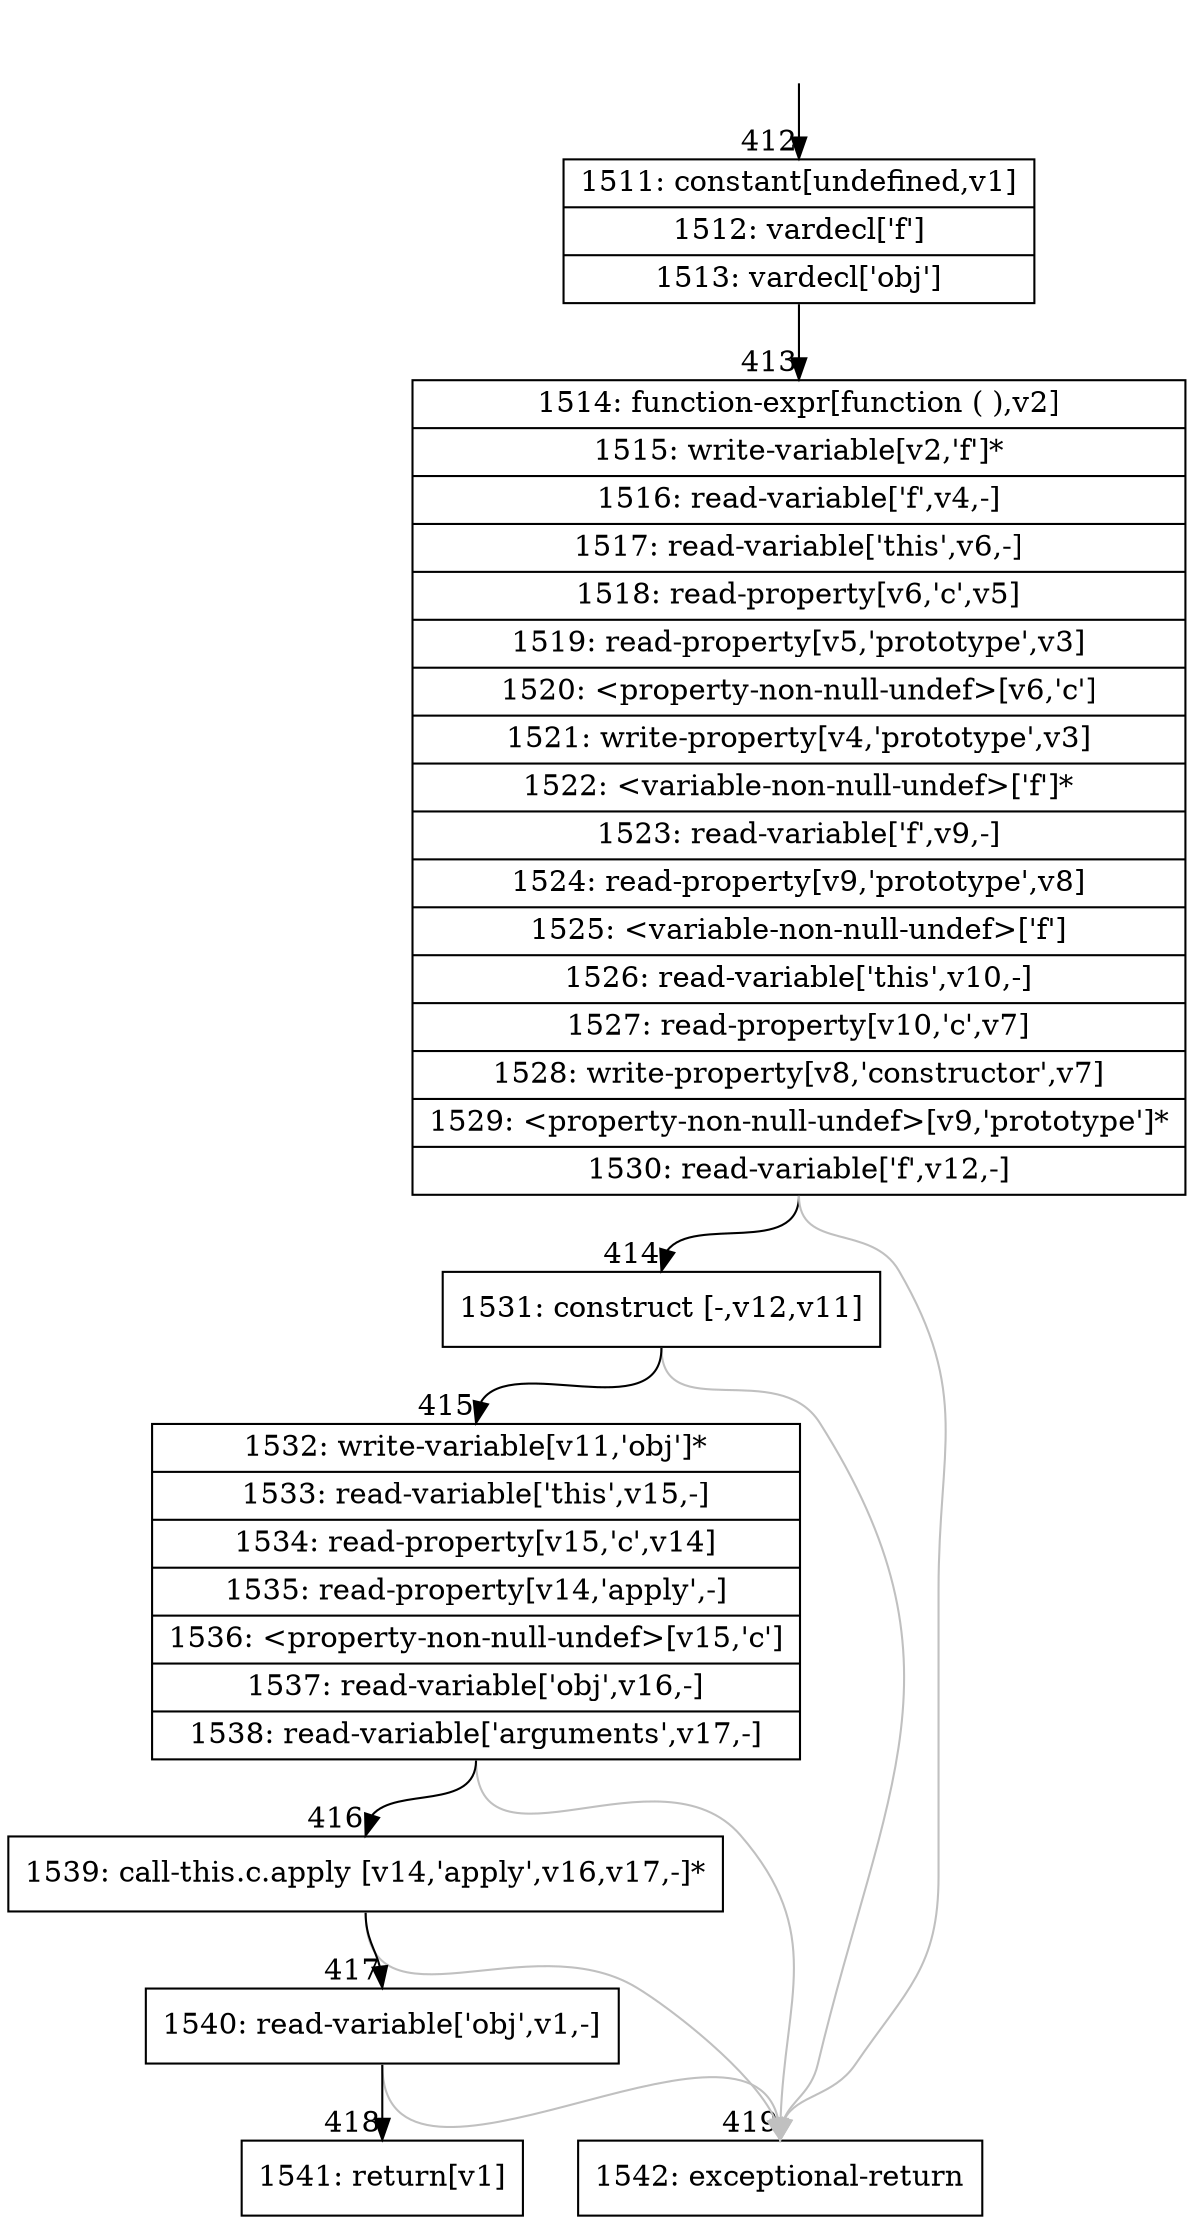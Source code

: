 digraph {
rankdir="TD"
BB_entry43[shape=none,label=""];
BB_entry43 -> BB412 [tailport=s, headport=n, headlabel="    412"]
BB412 [shape=record label="{1511: constant[undefined,v1]|1512: vardecl['f']|1513: vardecl['obj']}" ] 
BB412 -> BB413 [tailport=s, headport=n, headlabel="      413"]
BB413 [shape=record label="{1514: function-expr[function ( ),v2]|1515: write-variable[v2,'f']*|1516: read-variable['f',v4,-]|1517: read-variable['this',v6,-]|1518: read-property[v6,'c',v5]|1519: read-property[v5,'prototype',v3]|1520: \<property-non-null-undef\>[v6,'c']|1521: write-property[v4,'prototype',v3]|1522: \<variable-non-null-undef\>['f']*|1523: read-variable['f',v9,-]|1524: read-property[v9,'prototype',v8]|1525: \<variable-non-null-undef\>['f']|1526: read-variable['this',v10,-]|1527: read-property[v10,'c',v7]|1528: write-property[v8,'constructor',v7]|1529: \<property-non-null-undef\>[v9,'prototype']*|1530: read-variable['f',v12,-]}" ] 
BB413 -> BB414 [tailport=s, headport=n, headlabel="      414"]
BB413 -> BB419 [tailport=s, headport=n, color=gray, headlabel="      419"]
BB414 [shape=record label="{1531: construct [-,v12,v11]}" ] 
BB414 -> BB415 [tailport=s, headport=n, headlabel="      415"]
BB414 -> BB419 [tailport=s, headport=n, color=gray]
BB415 [shape=record label="{1532: write-variable[v11,'obj']*|1533: read-variable['this',v15,-]|1534: read-property[v15,'c',v14]|1535: read-property[v14,'apply',-]|1536: \<property-non-null-undef\>[v15,'c']|1537: read-variable['obj',v16,-]|1538: read-variable['arguments',v17,-]}" ] 
BB415 -> BB416 [tailport=s, headport=n, headlabel="      416"]
BB415 -> BB419 [tailport=s, headport=n, color=gray]
BB416 [shape=record label="{1539: call-this.c.apply [v14,'apply',v16,v17,-]*}" ] 
BB416 -> BB417 [tailport=s, headport=n, headlabel="      417"]
BB416 -> BB419 [tailport=s, headport=n, color=gray]
BB417 [shape=record label="{1540: read-variable['obj',v1,-]}" ] 
BB417 -> BB418 [tailport=s, headport=n, headlabel="      418"]
BB417 -> BB419 [tailport=s, headport=n, color=gray]
BB418 [shape=record label="{1541: return[v1]}" ] 
BB419 [shape=record label="{1542: exceptional-return}" ] 
//#$~ 442
}
